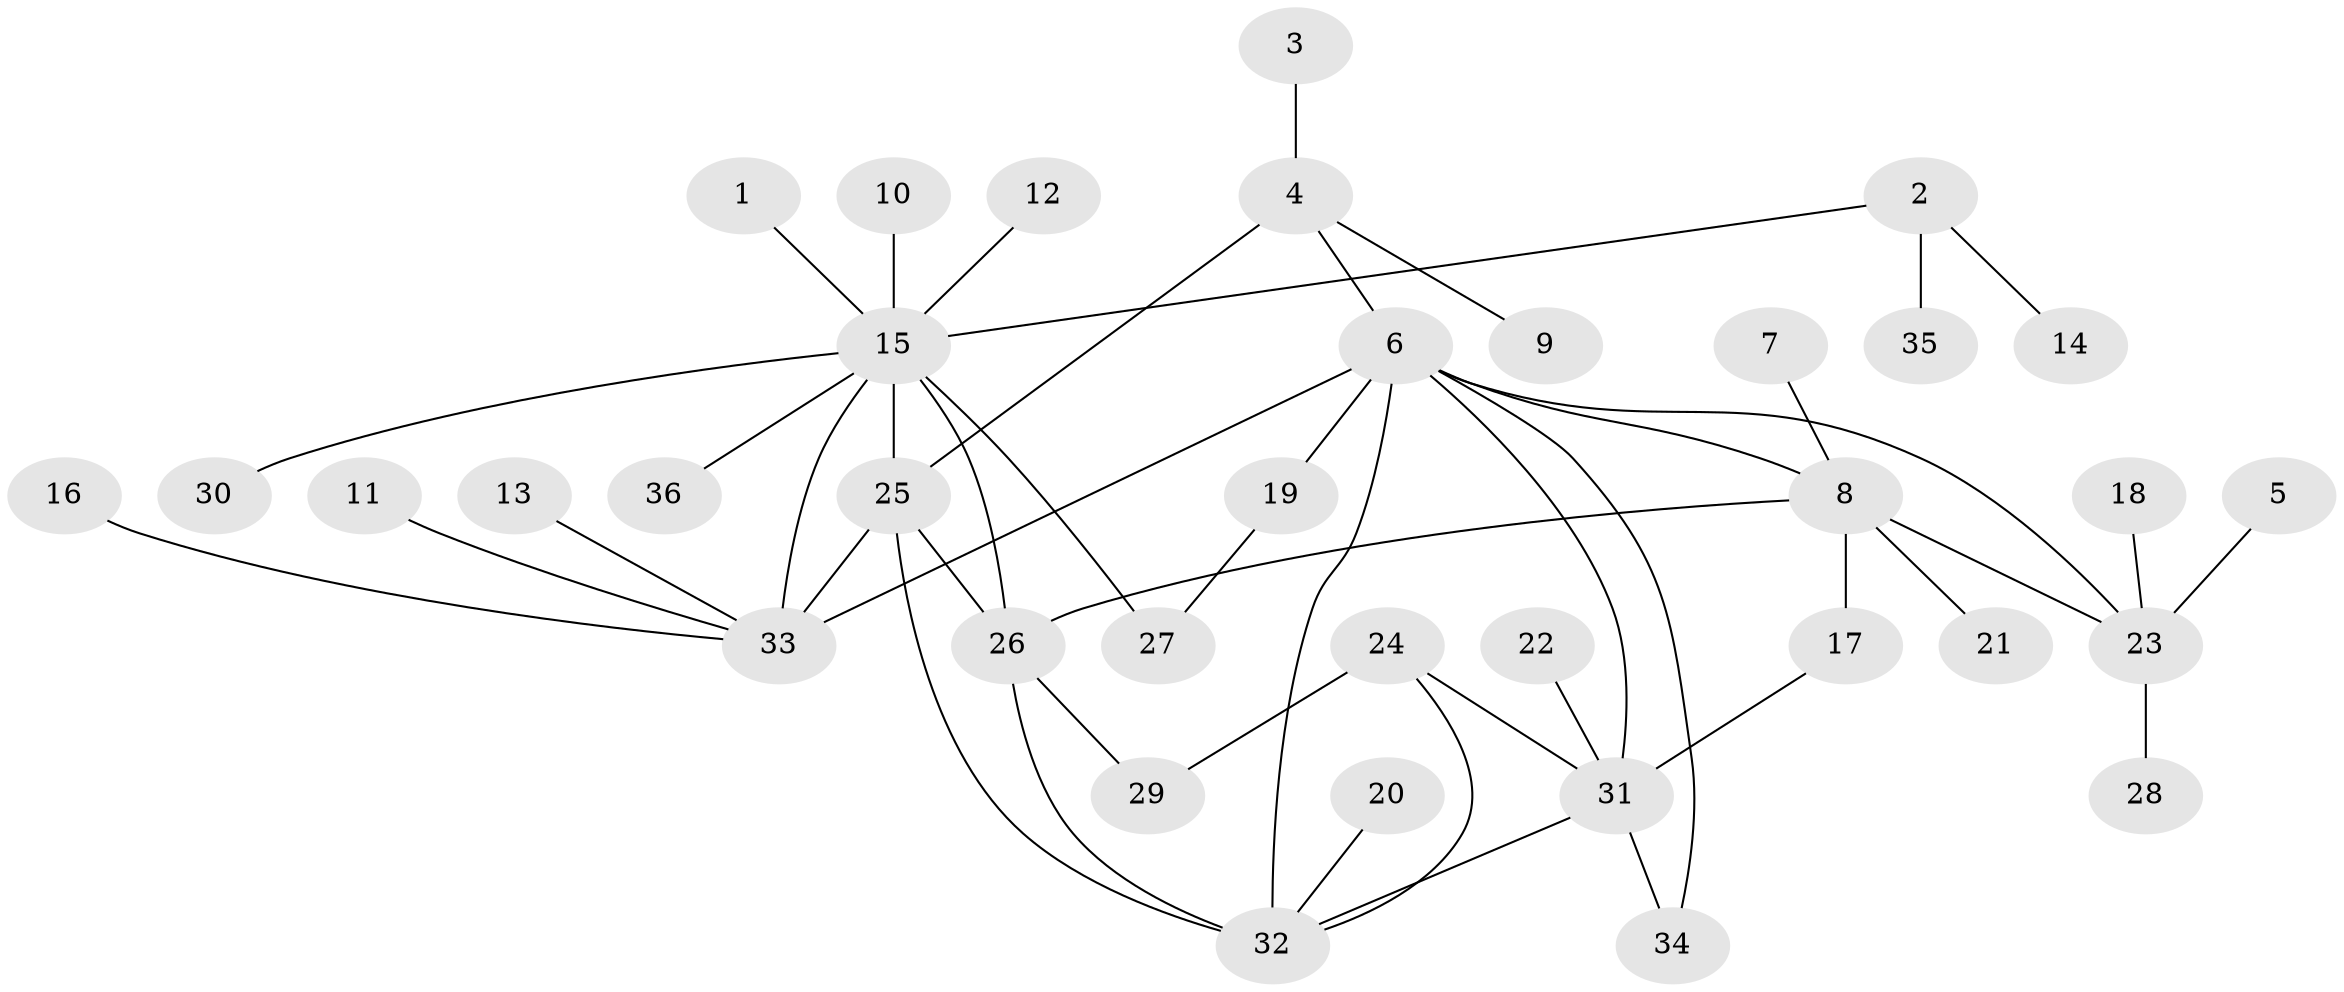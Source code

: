 // original degree distribution, {5: 0.06944444444444445, 14: 0.013888888888888888, 6: 0.013888888888888888, 7: 0.027777777777777776, 8: 0.027777777777777776, 9: 0.027777777777777776, 3: 0.1111111111111111, 1: 0.5694444444444444, 2: 0.1388888888888889}
// Generated by graph-tools (version 1.1) at 2025/37/03/04/25 23:37:41]
// undirected, 36 vertices, 48 edges
graph export_dot {
  node [color=gray90,style=filled];
  1;
  2;
  3;
  4;
  5;
  6;
  7;
  8;
  9;
  10;
  11;
  12;
  13;
  14;
  15;
  16;
  17;
  18;
  19;
  20;
  21;
  22;
  23;
  24;
  25;
  26;
  27;
  28;
  29;
  30;
  31;
  32;
  33;
  34;
  35;
  36;
  1 -- 15 [weight=1.0];
  2 -- 14 [weight=1.0];
  2 -- 15 [weight=1.0];
  2 -- 35 [weight=1.0];
  3 -- 4 [weight=1.0];
  4 -- 6 [weight=1.0];
  4 -- 9 [weight=1.0];
  4 -- 25 [weight=2.0];
  5 -- 23 [weight=1.0];
  6 -- 8 [weight=1.0];
  6 -- 19 [weight=1.0];
  6 -- 23 [weight=1.0];
  6 -- 31 [weight=1.0];
  6 -- 32 [weight=2.0];
  6 -- 33 [weight=2.0];
  6 -- 34 [weight=1.0];
  7 -- 8 [weight=1.0];
  8 -- 17 [weight=1.0];
  8 -- 21 [weight=1.0];
  8 -- 23 [weight=1.0];
  8 -- 26 [weight=1.0];
  10 -- 15 [weight=1.0];
  11 -- 33 [weight=1.0];
  12 -- 15 [weight=1.0];
  13 -- 33 [weight=1.0];
  15 -- 25 [weight=1.0];
  15 -- 26 [weight=2.0];
  15 -- 27 [weight=1.0];
  15 -- 30 [weight=1.0];
  15 -- 33 [weight=2.0];
  15 -- 36 [weight=1.0];
  16 -- 33 [weight=1.0];
  17 -- 31 [weight=1.0];
  18 -- 23 [weight=1.0];
  19 -- 27 [weight=1.0];
  20 -- 32 [weight=1.0];
  22 -- 31 [weight=1.0];
  23 -- 28 [weight=1.0];
  24 -- 29 [weight=1.0];
  24 -- 31 [weight=1.0];
  24 -- 32 [weight=1.0];
  25 -- 26 [weight=1.0];
  25 -- 32 [weight=1.0];
  25 -- 33 [weight=1.0];
  26 -- 29 [weight=1.0];
  26 -- 32 [weight=1.0];
  31 -- 32 [weight=1.0];
  31 -- 34 [weight=1.0];
}
